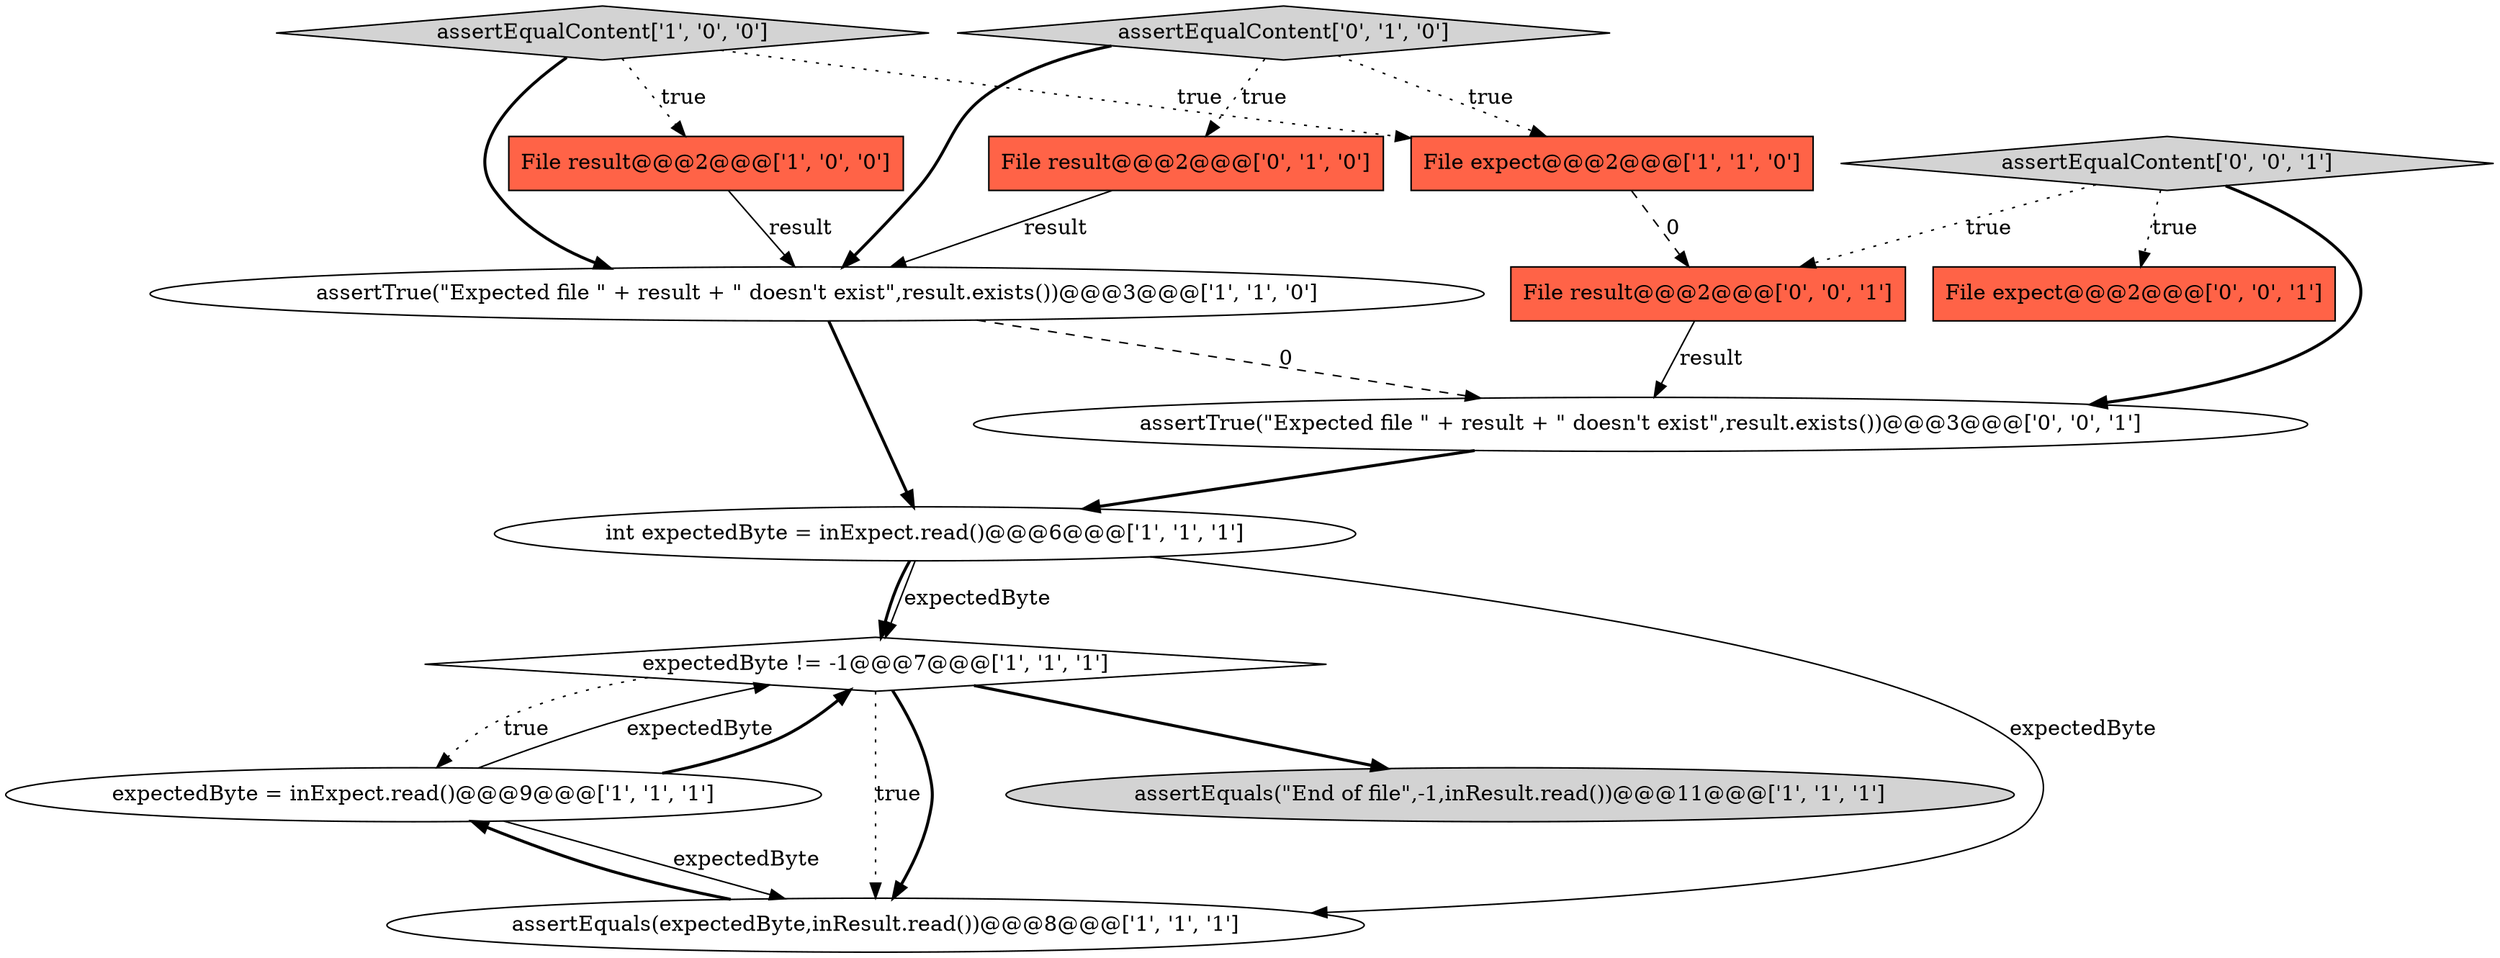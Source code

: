 digraph {
6 [style = filled, label = "assertEqualContent['1', '0', '0']", fillcolor = lightgray, shape = diamond image = "AAA0AAABBB1BBB"];
12 [style = filled, label = "File result@@@2@@@['0', '0', '1']", fillcolor = tomato, shape = box image = "AAA0AAABBB3BBB"];
1 [style = filled, label = "expectedByte = inExpect.read()@@@9@@@['1', '1', '1']", fillcolor = white, shape = ellipse image = "AAA0AAABBB1BBB"];
14 [style = filled, label = "assertTrue(\"Expected file \" + result + \" doesn't exist\",result.exists())@@@3@@@['0', '0', '1']", fillcolor = white, shape = ellipse image = "AAA0AAABBB3BBB"];
3 [style = filled, label = "expectedByte != -1@@@7@@@['1', '1', '1']", fillcolor = white, shape = diamond image = "AAA0AAABBB1BBB"];
10 [style = filled, label = "assertEqualContent['0', '1', '0']", fillcolor = lightgray, shape = diamond image = "AAA0AAABBB2BBB"];
11 [style = filled, label = "File expect@@@2@@@['0', '0', '1']", fillcolor = tomato, shape = box image = "AAA0AAABBB3BBB"];
4 [style = filled, label = "assertEquals(expectedByte,inResult.read())@@@8@@@['1', '1', '1']", fillcolor = white, shape = ellipse image = "AAA0AAABBB1BBB"];
7 [style = filled, label = "int expectedByte = inExpect.read()@@@6@@@['1', '1', '1']", fillcolor = white, shape = ellipse image = "AAA0AAABBB1BBB"];
8 [style = filled, label = "assertEquals(\"End of file\",-1,inResult.read())@@@11@@@['1', '1', '1']", fillcolor = lightgray, shape = ellipse image = "AAA0AAABBB1BBB"];
9 [style = filled, label = "File result@@@2@@@['0', '1', '0']", fillcolor = tomato, shape = box image = "AAA0AAABBB2BBB"];
5 [style = filled, label = "File expect@@@2@@@['1', '1', '0']", fillcolor = tomato, shape = box image = "AAA0AAABBB1BBB"];
2 [style = filled, label = "assertTrue(\"Expected file \" + result + \" doesn't exist\",result.exists())@@@3@@@['1', '1', '0']", fillcolor = white, shape = ellipse image = "AAA0AAABBB1BBB"];
13 [style = filled, label = "assertEqualContent['0', '0', '1']", fillcolor = lightgray, shape = diamond image = "AAA0AAABBB3BBB"];
0 [style = filled, label = "File result@@@2@@@['1', '0', '0']", fillcolor = tomato, shape = box image = "AAA0AAABBB1BBB"];
5->12 [style = dashed, label="0"];
1->4 [style = solid, label="expectedByte"];
13->12 [style = dotted, label="true"];
1->3 [style = solid, label="expectedByte"];
9->2 [style = solid, label="result"];
1->3 [style = bold, label=""];
3->4 [style = dotted, label="true"];
7->4 [style = solid, label="expectedByte"];
7->3 [style = solid, label="expectedByte"];
10->9 [style = dotted, label="true"];
10->5 [style = dotted, label="true"];
3->4 [style = bold, label=""];
7->3 [style = bold, label=""];
14->7 [style = bold, label=""];
6->2 [style = bold, label=""];
0->2 [style = solid, label="result"];
2->14 [style = dashed, label="0"];
12->14 [style = solid, label="result"];
3->8 [style = bold, label=""];
13->11 [style = dotted, label="true"];
10->2 [style = bold, label=""];
4->1 [style = bold, label=""];
6->0 [style = dotted, label="true"];
2->7 [style = bold, label=""];
13->14 [style = bold, label=""];
3->1 [style = dotted, label="true"];
6->5 [style = dotted, label="true"];
}
